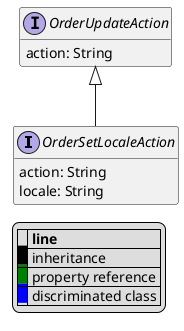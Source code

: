@startuml

hide empty fields
hide empty methods
legend
|= |= line |
|<back:black>   </back>| inheritance |
|<back:green>   </back>| property reference |
|<back:blue>   </back>| discriminated class |
endlegend
interface OrderSetLocaleAction [[OrderSetLocaleAction.svg]] extends OrderUpdateAction {
    action: String
    locale: String
}
interface OrderUpdateAction [[OrderUpdateAction.svg]]  {
    action: String
}





@enduml
